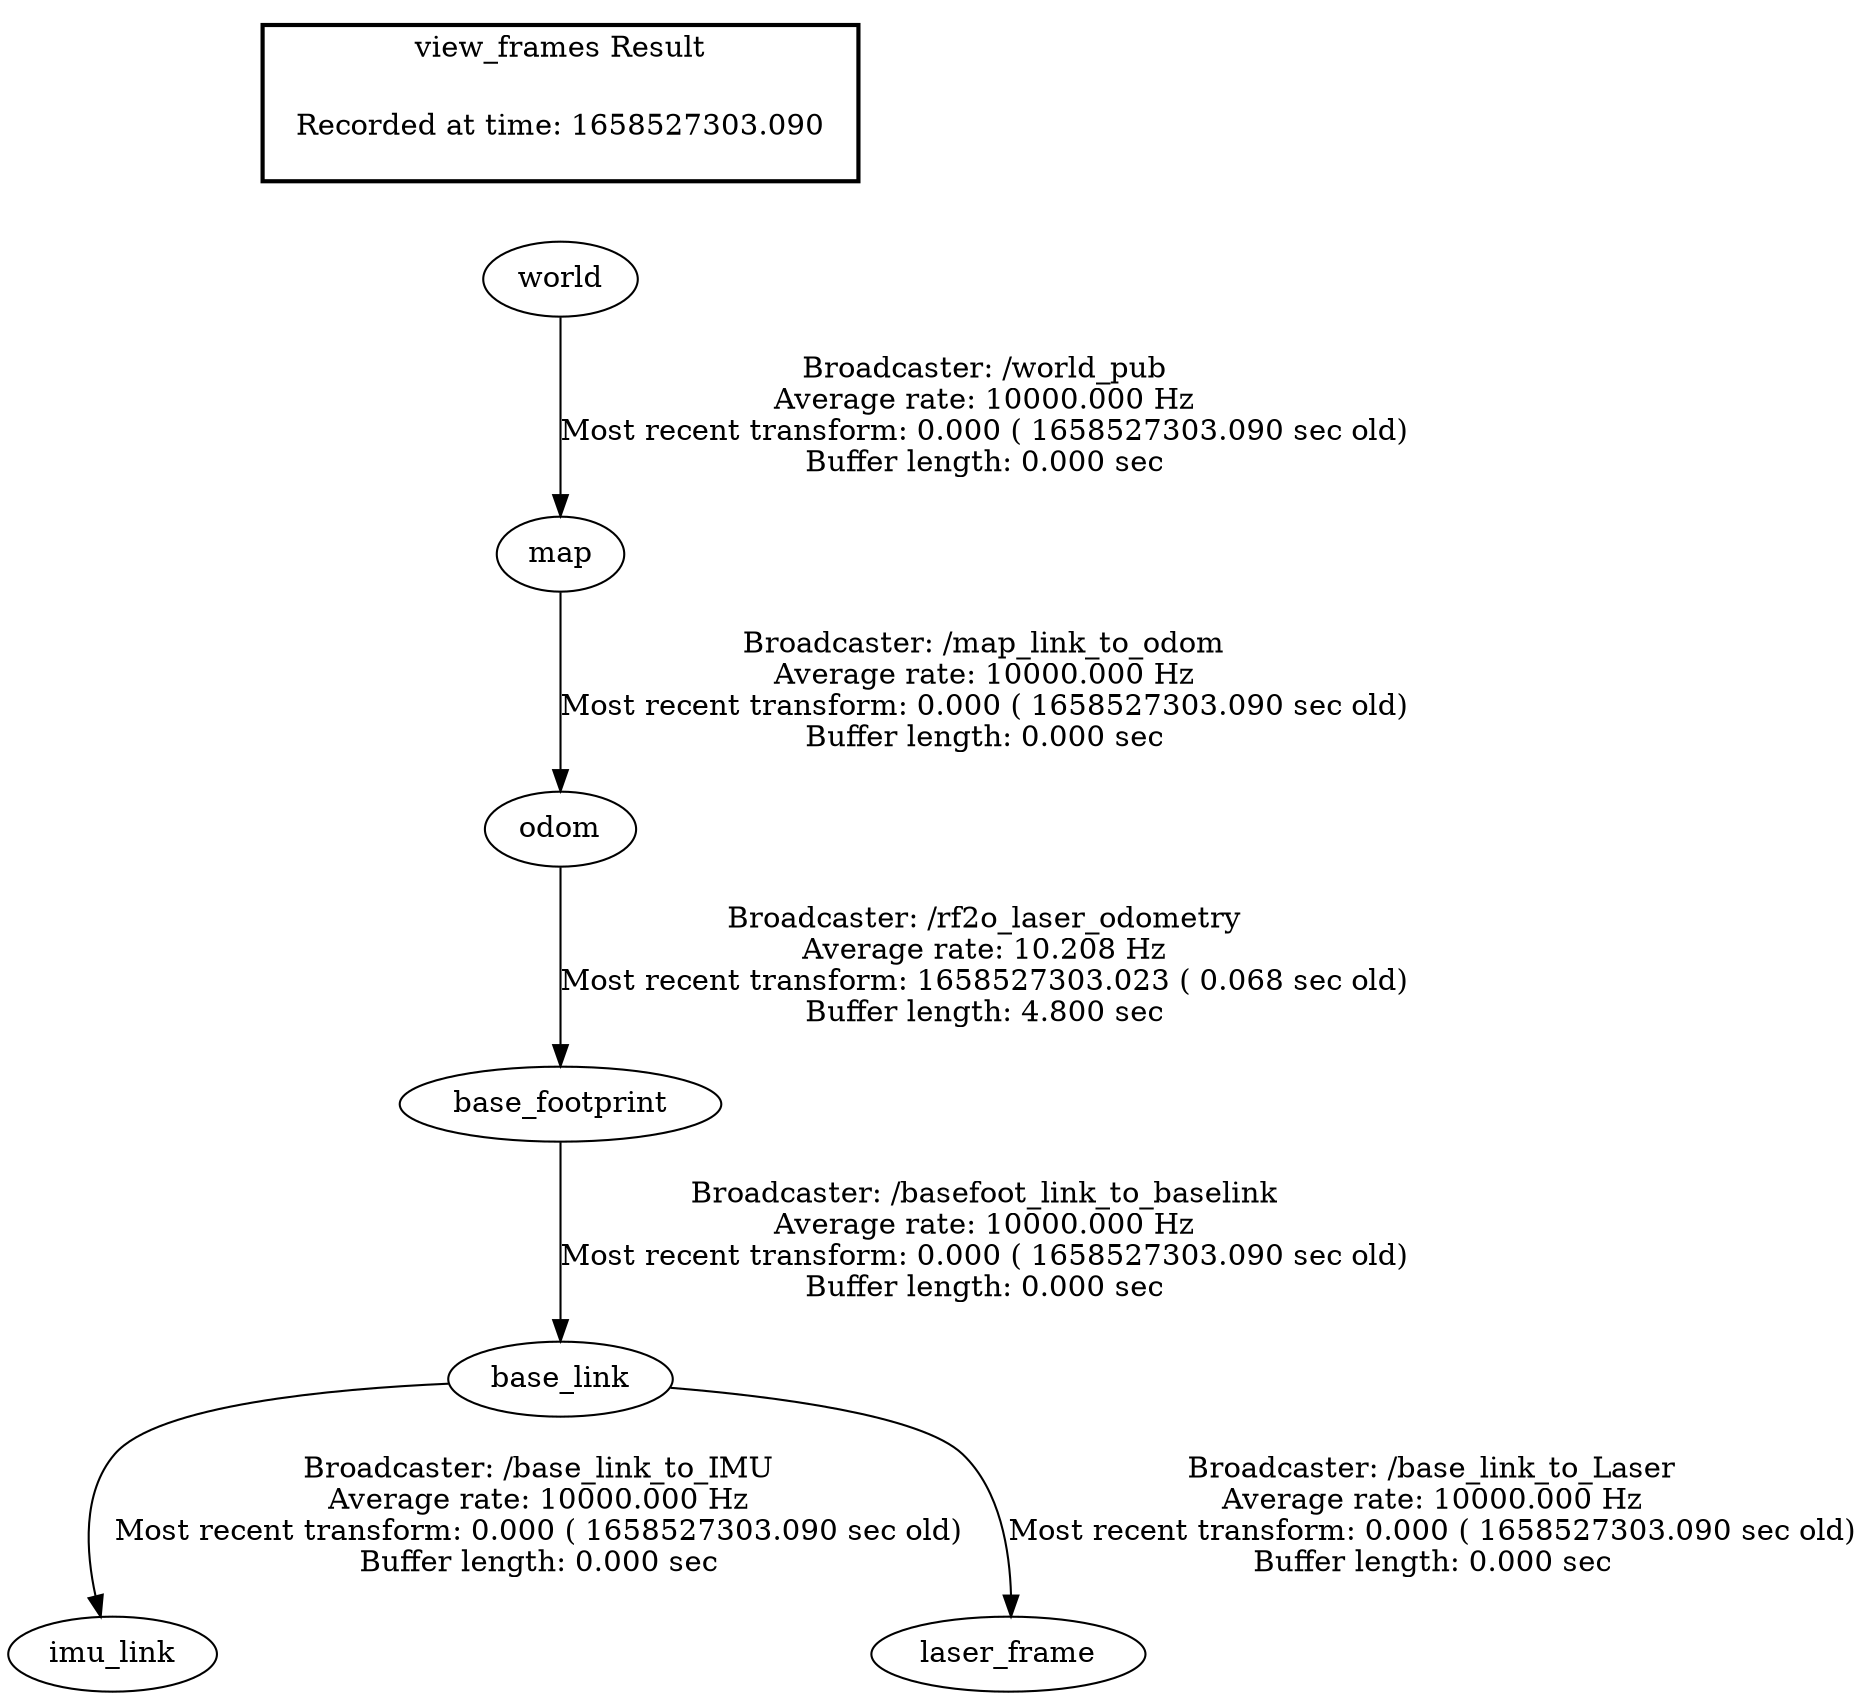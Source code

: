 digraph G {
"map" -> "odom"[label="Broadcaster: /map_link_to_odom\nAverage rate: 10000.000 Hz\nMost recent transform: 0.000 ( 1658527303.090 sec old)\nBuffer length: 0.000 sec\n"];
"world" -> "map"[label="Broadcaster: /world_pub\nAverage rate: 10000.000 Hz\nMost recent transform: 0.000 ( 1658527303.090 sec old)\nBuffer length: 0.000 sec\n"];
"base_footprint" -> "base_link"[label="Broadcaster: /basefoot_link_to_baselink\nAverage rate: 10000.000 Hz\nMost recent transform: 0.000 ( 1658527303.090 sec old)\nBuffer length: 0.000 sec\n"];
"odom" -> "base_footprint"[label="Broadcaster: /rf2o_laser_odometry\nAverage rate: 10.208 Hz\nMost recent transform: 1658527303.023 ( 0.068 sec old)\nBuffer length: 4.800 sec\n"];
"base_link" -> "imu_link"[label="Broadcaster: /base_link_to_IMU\nAverage rate: 10000.000 Hz\nMost recent transform: 0.000 ( 1658527303.090 sec old)\nBuffer length: 0.000 sec\n"];
"base_link" -> "laser_frame"[label="Broadcaster: /base_link_to_Laser\nAverage rate: 10000.000 Hz\nMost recent transform: 0.000 ( 1658527303.090 sec old)\nBuffer length: 0.000 sec\n"];
edge [style=invis];
 subgraph cluster_legend { style=bold; color=black; label ="view_frames Result";
"Recorded at time: 1658527303.090"[ shape=plaintext ] ;
 }->"world";
}